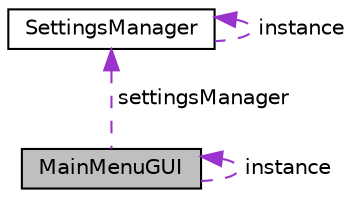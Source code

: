 digraph "MainMenuGUI"
{
 // LATEX_PDF_SIZE
  edge [fontname="Helvetica",fontsize="10",labelfontname="Helvetica",labelfontsize="10"];
  node [fontname="Helvetica",fontsize="10",shape=record];
  Node1 [label="MainMenuGUI",height=0.2,width=0.4,color="black", fillcolor="grey75", style="filled", fontcolor="black",tooltip=" "];
  Node1 -> Node1 [dir="back",color="darkorchid3",fontsize="10",style="dashed",label=" instance" ,fontname="Helvetica"];
  Node2 -> Node1 [dir="back",color="darkorchid3",fontsize="10",style="dashed",label=" settingsManager" ,fontname="Helvetica"];
  Node2 [label="SettingsManager",height=0.2,width=0.4,color="black", fillcolor="white", style="filled",URL="$class_settings_manager.html",tooltip=" "];
  Node2 -> Node2 [dir="back",color="darkorchid3",fontsize="10",style="dashed",label=" instance" ,fontname="Helvetica"];
}
